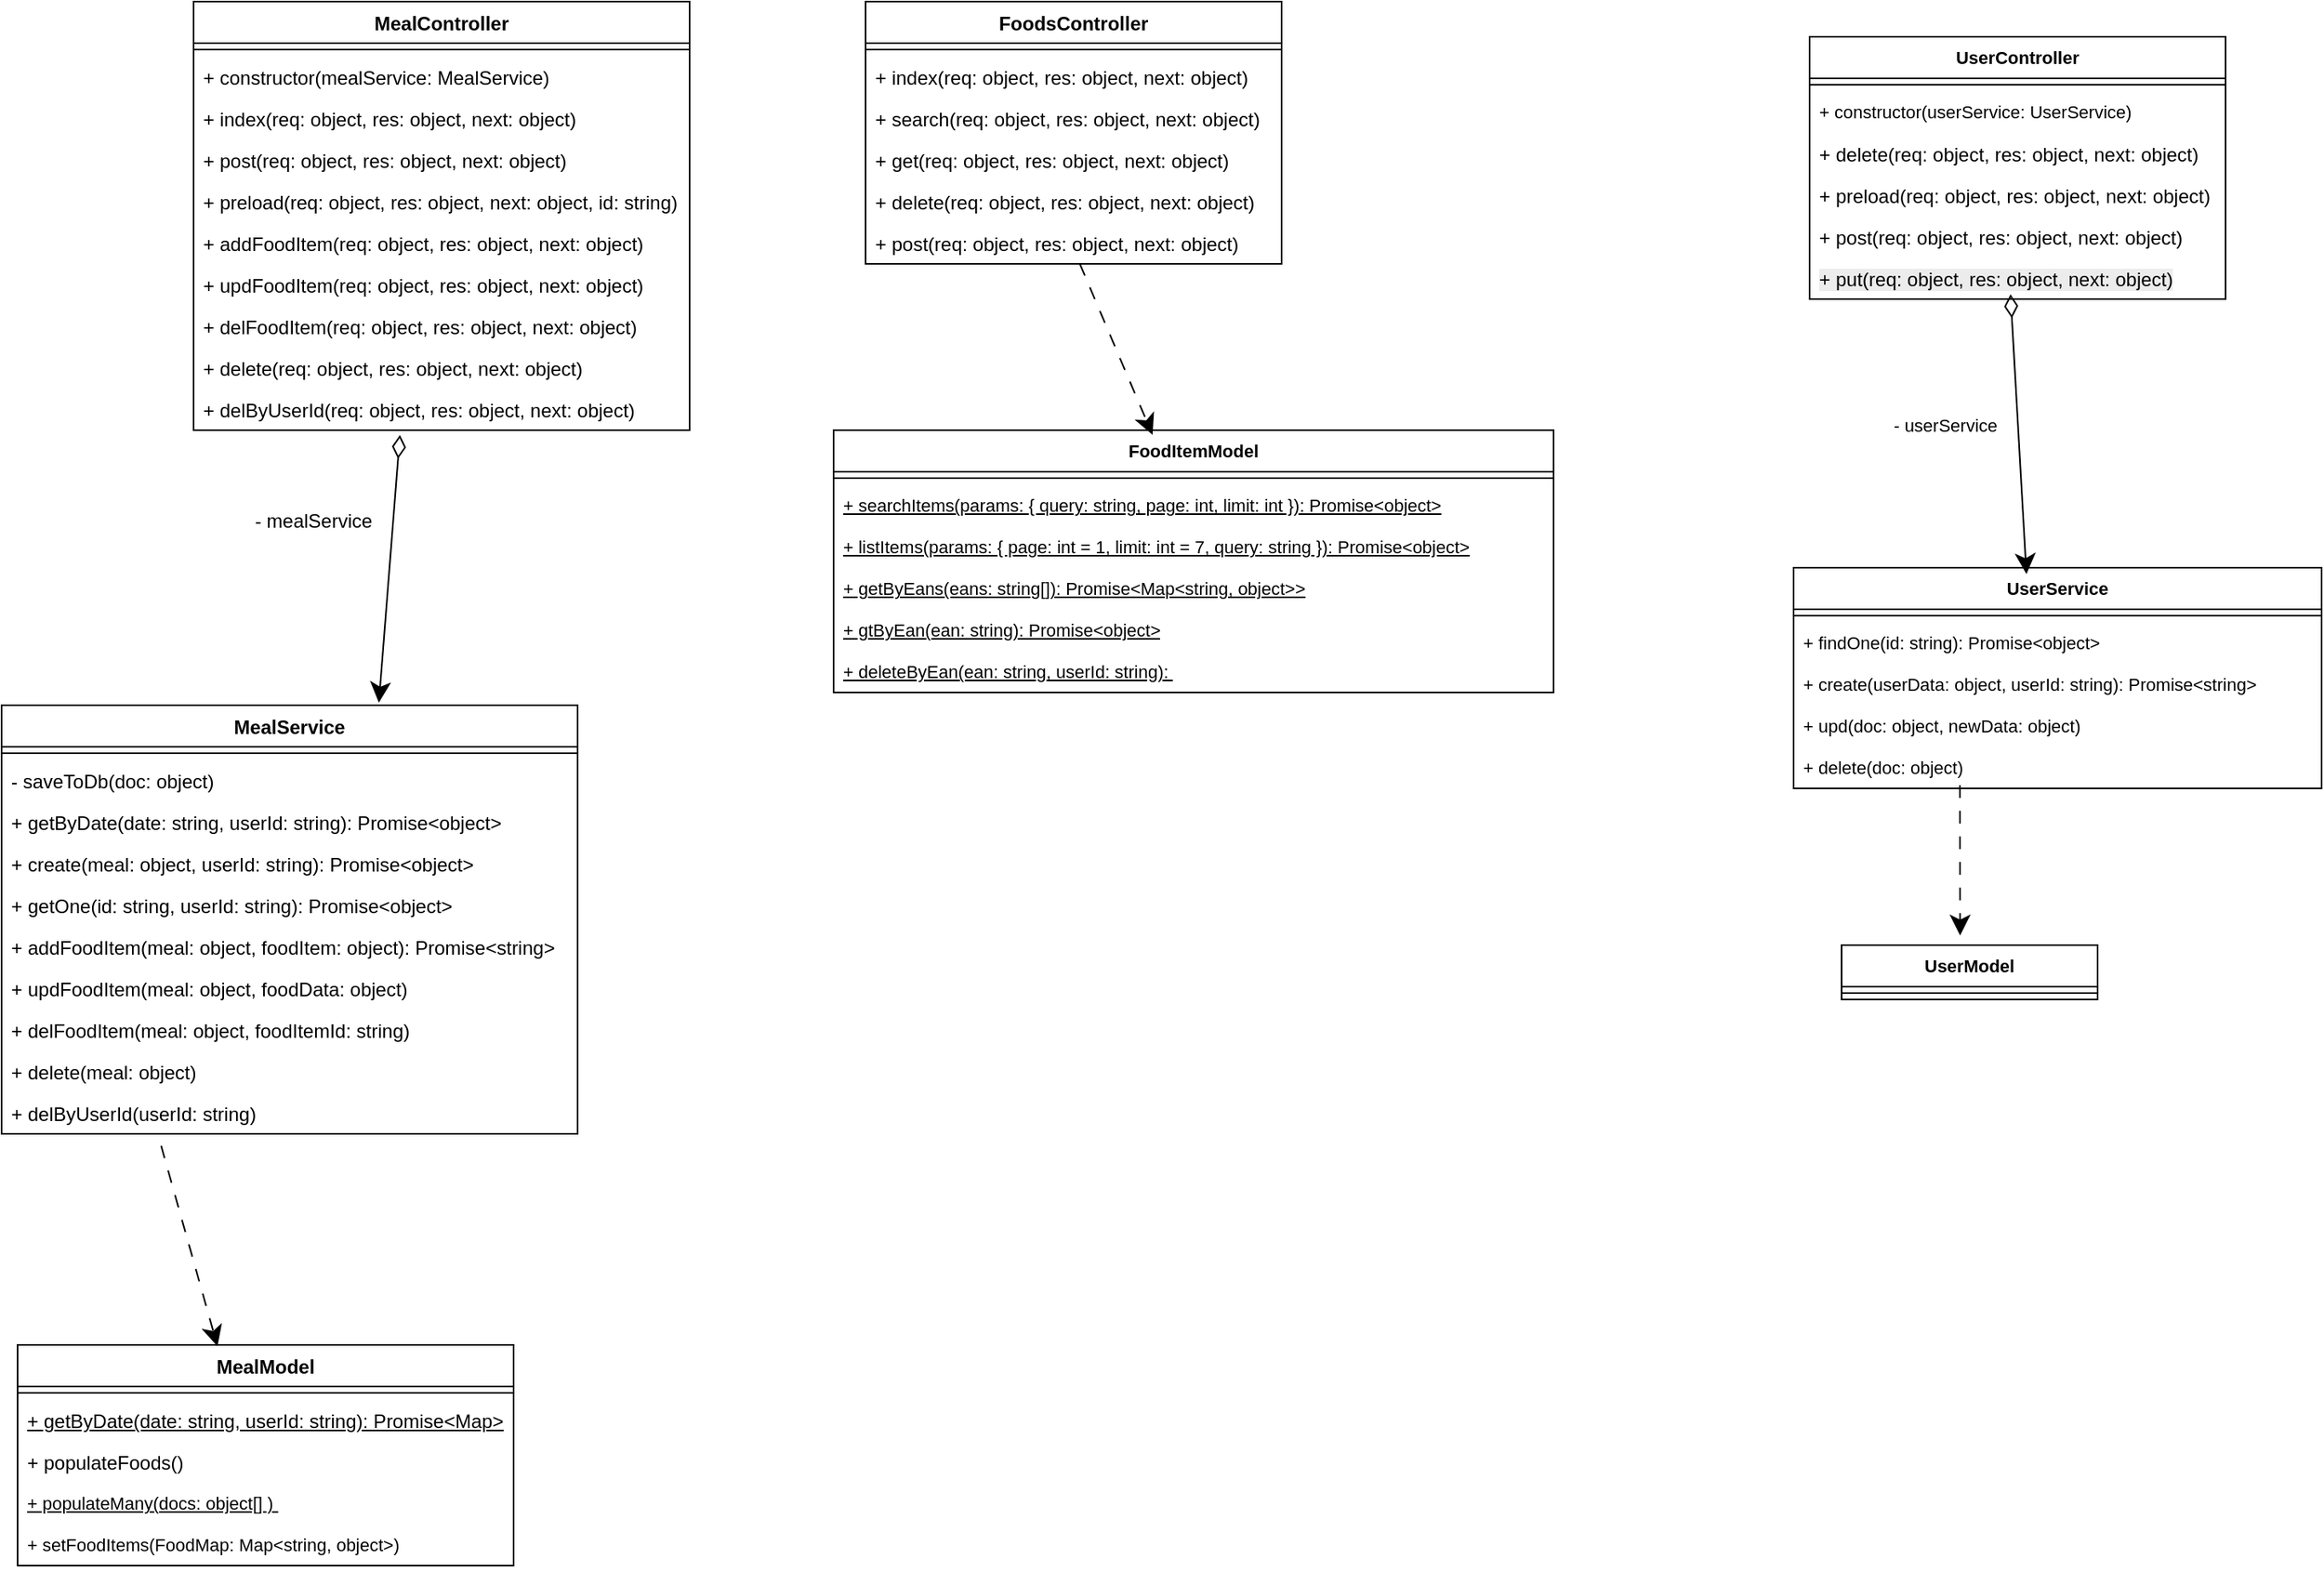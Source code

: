 <mxfile version="27.0.9">
  <diagram name="Page-1" id="KoFqzdJslg6KX45r8m5E">
    <mxGraphModel dx="1892" dy="722" grid="1" gridSize="10" guides="1" tooltips="1" connect="1" arrows="1" fold="1" page="1" pageScale="1" pageWidth="850" pageHeight="1100" math="0" shadow="0">
      <root>
        <mxCell id="0" />
        <mxCell id="1" parent="0" />
        <mxCell id="k1ClKUuIff0c8nzwRCDR-1" value="FoodsController" style="swimlane;fontStyle=1;align=center;verticalAlign=top;childLayout=stackLayout;horizontal=1;startSize=26;horizontalStack=0;resizeParent=1;resizeParentMax=0;resizeLast=0;collapsible=1;marginBottom=0;whiteSpace=wrap;html=1;" parent="1" vertex="1">
          <mxGeometry x="440" y="390" width="260" height="164" as="geometry" />
        </mxCell>
        <mxCell id="k1ClKUuIff0c8nzwRCDR-3" value="" style="line;strokeWidth=1;fillColor=none;align=left;verticalAlign=middle;spacingTop=-1;spacingLeft=3;spacingRight=3;rotatable=0;labelPosition=right;points=[];portConstraint=eastwest;strokeColor=inherit;" parent="k1ClKUuIff0c8nzwRCDR-1" vertex="1">
          <mxGeometry y="26" width="260" height="8" as="geometry" />
        </mxCell>
        <mxCell id="k1ClKUuIff0c8nzwRCDR-2" value="+ index(req: object, res: object, next: object)" style="text;strokeColor=none;fillColor=none;align=left;verticalAlign=top;spacingLeft=4;spacingRight=4;overflow=hidden;rotatable=0;points=[[0,0.5],[1,0.5]];portConstraint=eastwest;whiteSpace=wrap;html=1;" parent="k1ClKUuIff0c8nzwRCDR-1" vertex="1">
          <mxGeometry y="34" width="260" height="26" as="geometry" />
        </mxCell>
        <mxCell id="k1ClKUuIff0c8nzwRCDR-4" value="+ search(req: object, res: object, next: object)" style="text;strokeColor=none;fillColor=none;align=left;verticalAlign=top;spacingLeft=4;spacingRight=4;overflow=hidden;rotatable=0;points=[[0,0.5],[1,0.5]];portConstraint=eastwest;whiteSpace=wrap;html=1;" parent="k1ClKUuIff0c8nzwRCDR-1" vertex="1">
          <mxGeometry y="60" width="260" height="26" as="geometry" />
        </mxCell>
        <mxCell id="k1ClKUuIff0c8nzwRCDR-5" value="+ get(req: object, res: object, next: object)" style="text;strokeColor=none;fillColor=none;align=left;verticalAlign=top;spacingLeft=4;spacingRight=4;overflow=hidden;rotatable=0;points=[[0,0.5],[1,0.5]];portConstraint=eastwest;whiteSpace=wrap;html=1;" parent="k1ClKUuIff0c8nzwRCDR-1" vertex="1">
          <mxGeometry y="86" width="260" height="26" as="geometry" />
        </mxCell>
        <mxCell id="rwpt251jgGqlvAKZXRGl-3" value="+ delete(req: object, res: object, next: object)" style="text;strokeColor=none;fillColor=none;align=left;verticalAlign=top;spacingLeft=4;spacingRight=4;overflow=hidden;rotatable=0;points=[[0,0.5],[1,0.5]];portConstraint=eastwest;whiteSpace=wrap;html=1;" vertex="1" parent="k1ClKUuIff0c8nzwRCDR-1">
          <mxGeometry y="112" width="260" height="26" as="geometry" />
        </mxCell>
        <mxCell id="rwpt251jgGqlvAKZXRGl-4" value="+ post(req: object, res: object, next: object)" style="text;strokeColor=none;fillColor=none;align=left;verticalAlign=top;spacingLeft=4;spacingRight=4;overflow=hidden;rotatable=0;points=[[0,0.5],[1,0.5]];portConstraint=eastwest;whiteSpace=wrap;html=1;" vertex="1" parent="k1ClKUuIff0c8nzwRCDR-1">
          <mxGeometry y="138" width="260" height="26" as="geometry" />
        </mxCell>
        <mxCell id="k1ClKUuIff0c8nzwRCDR-6" value="MealController" style="swimlane;fontStyle=1;align=center;verticalAlign=top;childLayout=stackLayout;horizontal=1;startSize=26;horizontalStack=0;resizeParent=1;resizeParentMax=0;resizeLast=0;collapsible=1;marginBottom=0;whiteSpace=wrap;html=1;" parent="1" vertex="1">
          <mxGeometry x="20" y="390" width="310" height="268" as="geometry" />
        </mxCell>
        <mxCell id="k1ClKUuIff0c8nzwRCDR-8" value="" style="line;strokeWidth=1;fillColor=none;align=left;verticalAlign=middle;spacingTop=-1;spacingLeft=3;spacingRight=3;rotatable=0;labelPosition=right;points=[];portConstraint=eastwest;strokeColor=inherit;" parent="k1ClKUuIff0c8nzwRCDR-6" vertex="1">
          <mxGeometry y="26" width="310" height="8" as="geometry" />
        </mxCell>
        <mxCell id="k1ClKUuIff0c8nzwRCDR-7" value="+ constructor(mealService: MealService)" style="text;strokeColor=none;fillColor=none;align=left;verticalAlign=top;spacingLeft=4;spacingRight=4;overflow=hidden;rotatable=0;points=[[0,0.5],[1,0.5]];portConstraint=eastwest;whiteSpace=wrap;html=1;" parent="k1ClKUuIff0c8nzwRCDR-6" vertex="1">
          <mxGeometry y="34" width="310" height="26" as="geometry" />
        </mxCell>
        <mxCell id="k1ClKUuIff0c8nzwRCDR-9" value="+ index(req: object, res: object, next: object)" style="text;strokeColor=none;fillColor=none;align=left;verticalAlign=top;spacingLeft=4;spacingRight=4;overflow=hidden;rotatable=0;points=[[0,0.5],[1,0.5]];portConstraint=eastwest;whiteSpace=wrap;html=1;" parent="k1ClKUuIff0c8nzwRCDR-6" vertex="1">
          <mxGeometry y="60" width="310" height="26" as="geometry" />
        </mxCell>
        <mxCell id="k1ClKUuIff0c8nzwRCDR-16" value="+ post(req: object, res: object, next: object)" style="text;strokeColor=none;fillColor=none;align=left;verticalAlign=top;spacingLeft=4;spacingRight=4;overflow=hidden;rotatable=0;points=[[0,0.5],[1,0.5]];portConstraint=eastwest;whiteSpace=wrap;html=1;" parent="k1ClKUuIff0c8nzwRCDR-6" vertex="1">
          <mxGeometry y="86" width="310" height="26" as="geometry" />
        </mxCell>
        <mxCell id="k1ClKUuIff0c8nzwRCDR-17" value="+ preload(req: object, res: object, next: object, id: string)" style="text;strokeColor=none;fillColor=none;align=left;verticalAlign=top;spacingLeft=4;spacingRight=4;overflow=hidden;rotatable=0;points=[[0,0.5],[1,0.5]];portConstraint=eastwest;whiteSpace=wrap;html=1;" parent="k1ClKUuIff0c8nzwRCDR-6" vertex="1">
          <mxGeometry y="112" width="310" height="26" as="geometry" />
        </mxCell>
        <mxCell id="k1ClKUuIff0c8nzwRCDR-18" value="+ addFoodItem(req: object, res: object, next: object)" style="text;strokeColor=none;fillColor=none;align=left;verticalAlign=top;spacingLeft=4;spacingRight=4;overflow=hidden;rotatable=0;points=[[0,0.5],[1,0.5]];portConstraint=eastwest;whiteSpace=wrap;html=1;" parent="k1ClKUuIff0c8nzwRCDR-6" vertex="1">
          <mxGeometry y="138" width="310" height="26" as="geometry" />
        </mxCell>
        <mxCell id="k1ClKUuIff0c8nzwRCDR-19" value="+ updFoodItem(req: object, res: object, next: object)" style="text;strokeColor=none;fillColor=none;align=left;verticalAlign=top;spacingLeft=4;spacingRight=4;overflow=hidden;rotatable=0;points=[[0,0.5],[1,0.5]];portConstraint=eastwest;whiteSpace=wrap;html=1;" parent="k1ClKUuIff0c8nzwRCDR-6" vertex="1">
          <mxGeometry y="164" width="310" height="26" as="geometry" />
        </mxCell>
        <mxCell id="k1ClKUuIff0c8nzwRCDR-20" value="+ delFoodItem(req: object, res: object, next: object)" style="text;strokeColor=none;fillColor=none;align=left;verticalAlign=top;spacingLeft=4;spacingRight=4;overflow=hidden;rotatable=0;points=[[0,0.5],[1,0.5]];portConstraint=eastwest;whiteSpace=wrap;html=1;" parent="k1ClKUuIff0c8nzwRCDR-6" vertex="1">
          <mxGeometry y="190" width="310" height="26" as="geometry" />
        </mxCell>
        <mxCell id="k1ClKUuIff0c8nzwRCDR-21" value="+ delete(req: object, res: object, next: object)" style="text;strokeColor=none;fillColor=none;align=left;verticalAlign=top;spacingLeft=4;spacingRight=4;overflow=hidden;rotatable=0;points=[[0,0.5],[1,0.5]];portConstraint=eastwest;whiteSpace=wrap;html=1;" parent="k1ClKUuIff0c8nzwRCDR-6" vertex="1">
          <mxGeometry y="216" width="310" height="26" as="geometry" />
        </mxCell>
        <mxCell id="k1ClKUuIff0c8nzwRCDR-22" value="+ delByUserId(req: object, res: object, next: object)" style="text;strokeColor=none;fillColor=none;align=left;verticalAlign=top;spacingLeft=4;spacingRight=4;overflow=hidden;rotatable=0;points=[[0,0.5],[1,0.5]];portConstraint=eastwest;whiteSpace=wrap;html=1;" parent="k1ClKUuIff0c8nzwRCDR-6" vertex="1">
          <mxGeometry y="242" width="310" height="26" as="geometry" />
        </mxCell>
        <mxCell id="k1ClKUuIff0c8nzwRCDR-10" value="MealService" style="swimlane;fontStyle=1;align=center;verticalAlign=top;childLayout=stackLayout;horizontal=1;startSize=26;horizontalStack=0;resizeParent=1;resizeParentMax=0;resizeLast=0;collapsible=1;marginBottom=0;whiteSpace=wrap;html=1;" parent="1" vertex="1">
          <mxGeometry x="-100" y="830" width="360" height="268" as="geometry" />
        </mxCell>
        <mxCell id="k1ClKUuIff0c8nzwRCDR-12" value="" style="line;strokeWidth=1;fillColor=none;align=left;verticalAlign=middle;spacingTop=-1;spacingLeft=3;spacingRight=3;rotatable=0;labelPosition=right;points=[];portConstraint=eastwest;strokeColor=inherit;" parent="k1ClKUuIff0c8nzwRCDR-10" vertex="1">
          <mxGeometry y="26" width="360" height="8" as="geometry" />
        </mxCell>
        <mxCell id="k1ClKUuIff0c8nzwRCDR-13" value="- saveToDb(doc: object)" style="text;strokeColor=none;fillColor=none;align=left;verticalAlign=top;spacingLeft=4;spacingRight=4;overflow=hidden;rotatable=0;points=[[0,0.5],[1,0.5]];portConstraint=eastwest;whiteSpace=wrap;html=1;" parent="k1ClKUuIff0c8nzwRCDR-10" vertex="1">
          <mxGeometry y="34" width="360" height="26" as="geometry" />
        </mxCell>
        <mxCell id="k1ClKUuIff0c8nzwRCDR-11" value="+ getByDate(date: string, userId: string): Promise&amp;lt;object&amp;gt;" style="text;strokeColor=none;fillColor=none;align=left;verticalAlign=top;spacingLeft=4;spacingRight=4;overflow=hidden;rotatable=0;points=[[0,0.5],[1,0.5]];portConstraint=eastwest;whiteSpace=wrap;html=1;" parent="k1ClKUuIff0c8nzwRCDR-10" vertex="1">
          <mxGeometry y="60" width="360" height="26" as="geometry" />
        </mxCell>
        <mxCell id="k1ClKUuIff0c8nzwRCDR-23" value="+ create(meal: object, userId: string): Promise&amp;lt;object&amp;gt;" style="text;strokeColor=none;fillColor=none;align=left;verticalAlign=top;spacingLeft=4;spacingRight=4;overflow=hidden;rotatable=0;points=[[0,0.5],[1,0.5]];portConstraint=eastwest;whiteSpace=wrap;html=1;" parent="k1ClKUuIff0c8nzwRCDR-10" vertex="1">
          <mxGeometry y="86" width="360" height="26" as="geometry" />
        </mxCell>
        <mxCell id="k1ClKUuIff0c8nzwRCDR-24" value="+ getOne(id: string, userId: string): Promise&amp;lt;object&amp;gt;" style="text;strokeColor=none;fillColor=none;align=left;verticalAlign=top;spacingLeft=4;spacingRight=4;overflow=hidden;rotatable=0;points=[[0,0.5],[1,0.5]];portConstraint=eastwest;whiteSpace=wrap;html=1;" parent="k1ClKUuIff0c8nzwRCDR-10" vertex="1">
          <mxGeometry y="112" width="360" height="26" as="geometry" />
        </mxCell>
        <mxCell id="k1ClKUuIff0c8nzwRCDR-25" value="+ addFoodItem(meal: object, foodItem: object): Promise&amp;lt;string&amp;gt;" style="text;strokeColor=none;fillColor=none;align=left;verticalAlign=top;spacingLeft=4;spacingRight=4;overflow=hidden;rotatable=0;points=[[0,0.5],[1,0.5]];portConstraint=eastwest;whiteSpace=wrap;html=1;" parent="k1ClKUuIff0c8nzwRCDR-10" vertex="1">
          <mxGeometry y="138" width="360" height="26" as="geometry" />
        </mxCell>
        <mxCell id="k1ClKUuIff0c8nzwRCDR-26" value="+ updFoodItem(meal: object, foodData: object)" style="text;strokeColor=none;fillColor=none;align=left;verticalAlign=top;spacingLeft=4;spacingRight=4;overflow=hidden;rotatable=0;points=[[0,0.5],[1,0.5]];portConstraint=eastwest;whiteSpace=wrap;html=1;" parent="k1ClKUuIff0c8nzwRCDR-10" vertex="1">
          <mxGeometry y="164" width="360" height="26" as="geometry" />
        </mxCell>
        <mxCell id="k1ClKUuIff0c8nzwRCDR-27" value="+ delFoodItem(meal: object, foodItemId: string)" style="text;strokeColor=none;fillColor=none;align=left;verticalAlign=top;spacingLeft=4;spacingRight=4;overflow=hidden;rotatable=0;points=[[0,0.5],[1,0.5]];portConstraint=eastwest;whiteSpace=wrap;html=1;" parent="k1ClKUuIff0c8nzwRCDR-10" vertex="1">
          <mxGeometry y="190" width="360" height="26" as="geometry" />
        </mxCell>
        <mxCell id="k1ClKUuIff0c8nzwRCDR-28" value="+ delete(meal: object)" style="text;strokeColor=none;fillColor=none;align=left;verticalAlign=top;spacingLeft=4;spacingRight=4;overflow=hidden;rotatable=0;points=[[0,0.5],[1,0.5]];portConstraint=eastwest;whiteSpace=wrap;html=1;" parent="k1ClKUuIff0c8nzwRCDR-10" vertex="1">
          <mxGeometry y="216" width="360" height="26" as="geometry" />
        </mxCell>
        <mxCell id="k1ClKUuIff0c8nzwRCDR-29" value="+ delByUserId(userId: string)" style="text;strokeColor=none;fillColor=none;align=left;verticalAlign=top;spacingLeft=4;spacingRight=4;overflow=hidden;rotatable=0;points=[[0,0.5],[1,0.5]];portConstraint=eastwest;whiteSpace=wrap;html=1;" parent="k1ClKUuIff0c8nzwRCDR-10" vertex="1">
          <mxGeometry y="242" width="360" height="26" as="geometry" />
        </mxCell>
        <mxCell id="k1ClKUuIff0c8nzwRCDR-14" style="rounded=0;orthogonalLoop=1;jettySize=auto;html=1;exitX=0.416;exitY=1.115;exitDx=0;exitDy=0;entryX=0.655;entryY=-0.006;entryDx=0;entryDy=0;exitPerimeter=0;startArrow=diamondThin;startFill=0;endSize=10;startSize=12;entryPerimeter=0;" parent="1" source="k1ClKUuIff0c8nzwRCDR-22" target="k1ClKUuIff0c8nzwRCDR-10" edge="1">
          <mxGeometry relative="1" as="geometry" />
        </mxCell>
        <mxCell id="k1ClKUuIff0c8nzwRCDR-15" value="- mealService" style="text;html=1;align=center;verticalAlign=middle;whiteSpace=wrap;rounded=0;" parent="1" vertex="1">
          <mxGeometry x="50" y="700" width="90" height="30" as="geometry" />
        </mxCell>
        <mxCell id="k1ClKUuIff0c8nzwRCDR-30" value="MealModel" style="swimlane;fontStyle=1;align=center;verticalAlign=top;childLayout=stackLayout;horizontal=1;startSize=26;horizontalStack=0;resizeParent=1;resizeParentMax=0;resizeLast=0;collapsible=1;marginBottom=0;whiteSpace=wrap;html=1;" parent="1" vertex="1">
          <mxGeometry x="-90" y="1230" width="310" height="138" as="geometry" />
        </mxCell>
        <mxCell id="k1ClKUuIff0c8nzwRCDR-32" value="" style="line;strokeWidth=1;fillColor=none;align=left;verticalAlign=middle;spacingTop=-1;spacingLeft=3;spacingRight=3;rotatable=0;labelPosition=right;points=[];portConstraint=eastwest;strokeColor=inherit;" parent="k1ClKUuIff0c8nzwRCDR-30" vertex="1">
          <mxGeometry y="26" width="310" height="8" as="geometry" />
        </mxCell>
        <mxCell id="k1ClKUuIff0c8nzwRCDR-33" value="+ getByDate(date: string, userId: string): Promise&amp;lt;Map&amp;gt;" style="text;strokeColor=none;fillColor=none;align=left;verticalAlign=top;spacingLeft=4;spacingRight=4;overflow=hidden;rotatable=0;points=[[0,0.5],[1,0.5]];portConstraint=eastwest;whiteSpace=wrap;html=1;fontStyle=4" parent="k1ClKUuIff0c8nzwRCDR-30" vertex="1">
          <mxGeometry y="34" width="310" height="26" as="geometry" />
        </mxCell>
        <mxCell id="k1ClKUuIff0c8nzwRCDR-31" value="+ populateFoods()" style="text;strokeColor=none;fillColor=none;align=left;verticalAlign=top;spacingLeft=4;spacingRight=4;overflow=hidden;rotatable=0;points=[[0,0.5],[1,0.5]];portConstraint=eastwest;whiteSpace=wrap;html=1;" parent="k1ClKUuIff0c8nzwRCDR-30" vertex="1">
          <mxGeometry y="60" width="310" height="26" as="geometry" />
        </mxCell>
        <mxCell id="k1ClKUuIff0c8nzwRCDR-35" value="+ populateMany(docs: object[] )&amp;nbsp;" style="text;strokeColor=none;fillColor=none;align=left;verticalAlign=top;spacingLeft=4;spacingRight=4;overflow=hidden;rotatable=0;points=[[0,0.5],[1,0.5]];portConstraint=eastwest;whiteSpace=wrap;html=1;fontFamily=Helvetica;fontSize=11;fontColor=default;labelBackgroundColor=default;fontStyle=4" parent="k1ClKUuIff0c8nzwRCDR-30" vertex="1">
          <mxGeometry y="86" width="310" height="26" as="geometry" />
        </mxCell>
        <mxCell id="k1ClKUuIff0c8nzwRCDR-36" value="+ setFoodItems(FoodMap: Map&amp;lt;string, object&amp;gt;)" style="text;strokeColor=none;fillColor=none;align=left;verticalAlign=top;spacingLeft=4;spacingRight=4;overflow=hidden;rotatable=0;points=[[0,0.5],[1,0.5]];portConstraint=eastwest;whiteSpace=wrap;html=1;fontFamily=Helvetica;fontSize=11;fontColor=default;labelBackgroundColor=default;" parent="k1ClKUuIff0c8nzwRCDR-30" vertex="1">
          <mxGeometry y="112" width="310" height="26" as="geometry" />
        </mxCell>
        <mxCell id="k1ClKUuIff0c8nzwRCDR-34" style="edgeStyle=none;shape=connector;rounded=0;orthogonalLoop=1;jettySize=auto;html=1;exitX=0.277;exitY=1.288;exitDx=0;exitDy=0;entryX=0.403;entryY=0.006;entryDx=0;entryDy=0;entryPerimeter=0;strokeColor=default;align=center;verticalAlign=middle;fontFamily=Helvetica;fontSize=11;fontColor=default;labelBackgroundColor=default;startArrow=none;startFill=0;startSize=12;endArrow=classic;endSize=10;dashed=1;dashPattern=8 8;exitPerimeter=0;" parent="1" source="k1ClKUuIff0c8nzwRCDR-29" target="k1ClKUuIff0c8nzwRCDR-30" edge="1">
          <mxGeometry relative="1" as="geometry" />
        </mxCell>
        <mxCell id="k1ClKUuIff0c8nzwRCDR-37" value="FoodItemModel" style="swimlane;fontStyle=1;align=center;verticalAlign=top;childLayout=stackLayout;horizontal=1;startSize=26;horizontalStack=0;resizeParent=1;resizeParentMax=0;resizeLast=0;collapsible=1;marginBottom=0;whiteSpace=wrap;html=1;fontFamily=Helvetica;fontSize=11;fontColor=default;labelBackgroundColor=default;" parent="1" vertex="1">
          <mxGeometry x="420" y="658" width="450" height="164" as="geometry" />
        </mxCell>
        <mxCell id="k1ClKUuIff0c8nzwRCDR-39" value="" style="line;strokeWidth=1;fillColor=none;align=left;verticalAlign=middle;spacingTop=-1;spacingLeft=3;spacingRight=3;rotatable=0;labelPosition=right;points=[];portConstraint=eastwest;strokeColor=inherit;fontFamily=Helvetica;fontSize=11;fontColor=default;labelBackgroundColor=default;" parent="k1ClKUuIff0c8nzwRCDR-37" vertex="1">
          <mxGeometry y="26" width="450" height="8" as="geometry" />
        </mxCell>
        <mxCell id="k1ClKUuIff0c8nzwRCDR-40" value="+ searchItems(params: { query: string, page: int, limit: int }): Promise&amp;lt;object&amp;gt;" style="text;strokeColor=none;fillColor=none;align=left;verticalAlign=top;spacingLeft=4;spacingRight=4;overflow=hidden;rotatable=0;points=[[0,0.5],[1,0.5]];portConstraint=eastwest;whiteSpace=wrap;html=1;fontFamily=Helvetica;fontSize=11;fontColor=default;labelBackgroundColor=default;fontStyle=4" parent="k1ClKUuIff0c8nzwRCDR-37" vertex="1">
          <mxGeometry y="34" width="450" height="26" as="geometry" />
        </mxCell>
        <mxCell id="k1ClKUuIff0c8nzwRCDR-41" value="+ listItems(params: { page: int = 1, limit: int = 7, query: string&amp;nbsp;}): Promise&amp;lt;object&amp;gt;" style="text;strokeColor=none;fillColor=none;align=left;verticalAlign=top;spacingLeft=4;spacingRight=4;overflow=hidden;rotatable=0;points=[[0,0.5],[1,0.5]];portConstraint=eastwest;whiteSpace=wrap;html=1;fontFamily=Helvetica;fontSize=11;fontColor=default;labelBackgroundColor=default;fontStyle=4" parent="k1ClKUuIff0c8nzwRCDR-37" vertex="1">
          <mxGeometry y="60" width="450" height="26" as="geometry" />
        </mxCell>
        <mxCell id="k1ClKUuIff0c8nzwRCDR-42" value="&lt;u&gt;+ getByEans(eans: string[]): Promise&amp;lt;Map&amp;lt;string, object&amp;gt;&amp;gt;&lt;/u&gt;" style="text;strokeColor=none;fillColor=none;align=left;verticalAlign=top;spacingLeft=4;spacingRight=4;overflow=hidden;rotatable=0;points=[[0,0.5],[1,0.5]];portConstraint=eastwest;whiteSpace=wrap;html=1;fontFamily=Helvetica;fontSize=11;fontColor=default;labelBackgroundColor=default;" parent="k1ClKUuIff0c8nzwRCDR-37" vertex="1">
          <mxGeometry y="86" width="450" height="26" as="geometry" />
        </mxCell>
        <mxCell id="k1ClKUuIff0c8nzwRCDR-38" value="&lt;u&gt;+ gtByEan(ean: string): Promise&amp;lt;object&amp;gt;&lt;/u&gt;" style="text;strokeColor=none;fillColor=none;align=left;verticalAlign=top;spacingLeft=4;spacingRight=4;overflow=hidden;rotatable=0;points=[[0,0.5],[1,0.5]];portConstraint=eastwest;whiteSpace=wrap;html=1;fontFamily=Helvetica;fontSize=11;fontColor=default;labelBackgroundColor=default;" parent="k1ClKUuIff0c8nzwRCDR-37" vertex="1">
          <mxGeometry y="112" width="450" height="26" as="geometry" />
        </mxCell>
        <mxCell id="rwpt251jgGqlvAKZXRGl-2" value="&lt;u&gt;+ deleteByEan(ean: string, userId: string):&amp;nbsp;&lt;/u&gt;" style="text;strokeColor=none;fillColor=none;align=left;verticalAlign=top;spacingLeft=4;spacingRight=4;overflow=hidden;rotatable=0;points=[[0,0.5],[1,0.5]];portConstraint=eastwest;whiteSpace=wrap;html=1;fontFamily=Helvetica;fontSize=11;fontColor=default;labelBackgroundColor=default;" vertex="1" parent="k1ClKUuIff0c8nzwRCDR-37">
          <mxGeometry y="138" width="450" height="26" as="geometry" />
        </mxCell>
        <mxCell id="k1ClKUuIff0c8nzwRCDR-43" style="edgeStyle=none;shape=connector;rounded=0;orthogonalLoop=1;jettySize=auto;html=1;exitX=0.515;exitY=1;exitDx=0;exitDy=0;entryX=0.443;entryY=0.018;entryDx=0;entryDy=0;entryPerimeter=0;strokeColor=default;align=center;verticalAlign=middle;fontFamily=Helvetica;fontSize=11;fontColor=default;labelBackgroundColor=default;startArrow=none;startFill=0;startSize=12;endArrow=classic;endSize=10;exitPerimeter=0;dashed=1;dashPattern=8 8;" parent="1" source="rwpt251jgGqlvAKZXRGl-4" target="k1ClKUuIff0c8nzwRCDR-37" edge="1">
          <mxGeometry relative="1" as="geometry" />
        </mxCell>
        <mxCell id="k1ClKUuIff0c8nzwRCDR-44" value="UserController" style="swimlane;fontStyle=1;align=center;verticalAlign=top;childLayout=stackLayout;horizontal=1;startSize=26;horizontalStack=0;resizeParent=1;resizeParentMax=0;resizeLast=0;collapsible=1;marginBottom=0;whiteSpace=wrap;html=1;fontFamily=Helvetica;fontSize=11;fontColor=default;labelBackgroundColor=default;" parent="1" vertex="1">
          <mxGeometry x="1030" y="412" width="260" height="164" as="geometry" />
        </mxCell>
        <mxCell id="k1ClKUuIff0c8nzwRCDR-46" value="" style="line;strokeWidth=1;fillColor=none;align=left;verticalAlign=middle;spacingTop=-1;spacingLeft=3;spacingRight=3;rotatable=0;labelPosition=right;points=[];portConstraint=eastwest;strokeColor=inherit;fontFamily=Helvetica;fontSize=11;fontColor=default;labelBackgroundColor=default;" parent="k1ClKUuIff0c8nzwRCDR-44" vertex="1">
          <mxGeometry y="26" width="260" height="8" as="geometry" />
        </mxCell>
        <mxCell id="k1ClKUuIff0c8nzwRCDR-47" value="+ constructor(userService: UserService)" style="text;strokeColor=none;fillColor=none;align=left;verticalAlign=top;spacingLeft=4;spacingRight=4;overflow=hidden;rotatable=0;points=[[0,0.5],[1,0.5]];portConstraint=eastwest;whiteSpace=wrap;html=1;fontFamily=Helvetica;fontSize=11;fontColor=default;labelBackgroundColor=default;" parent="k1ClKUuIff0c8nzwRCDR-44" vertex="1">
          <mxGeometry y="34" width="260" height="26" as="geometry" />
        </mxCell>
        <mxCell id="k1ClKUuIff0c8nzwRCDR-48" value="+ delete(req: object, res: object, next: object)" style="text;strokeColor=none;fillColor=none;align=left;verticalAlign=top;spacingLeft=4;spacingRight=4;overflow=hidden;rotatable=0;points=[[0,0.5],[1,0.5]];portConstraint=eastwest;whiteSpace=wrap;html=1;" parent="k1ClKUuIff0c8nzwRCDR-44" vertex="1">
          <mxGeometry y="60" width="260" height="26" as="geometry" />
        </mxCell>
        <mxCell id="k1ClKUuIff0c8nzwRCDR-49" value="+ preload(req: object, res: object, next: object)" style="text;strokeColor=none;fillColor=none;align=left;verticalAlign=top;spacingLeft=4;spacingRight=4;overflow=hidden;rotatable=0;points=[[0,0.5],[1,0.5]];portConstraint=eastwest;whiteSpace=wrap;html=1;" parent="k1ClKUuIff0c8nzwRCDR-44" vertex="1">
          <mxGeometry y="86" width="260" height="26" as="geometry" />
        </mxCell>
        <mxCell id="k1ClKUuIff0c8nzwRCDR-50" value="+ post(req: object, res: object, next: object)" style="text;strokeColor=none;fillColor=none;align=left;verticalAlign=top;spacingLeft=4;spacingRight=4;overflow=hidden;rotatable=0;points=[[0,0.5],[1,0.5]];portConstraint=eastwest;whiteSpace=wrap;html=1;" parent="k1ClKUuIff0c8nzwRCDR-44" vertex="1">
          <mxGeometry y="112" width="260" height="26" as="geometry" />
        </mxCell>
        <mxCell id="k1ClKUuIff0c8nzwRCDR-45" value="&lt;span style=&quot;font-size: 12px; background-color: rgb(236, 236, 236);&quot;&gt;+ put(req: object, res: object, next: object)&lt;/span&gt;" style="text;strokeColor=none;fillColor=none;align=left;verticalAlign=top;spacingLeft=4;spacingRight=4;overflow=hidden;rotatable=0;points=[[0,0.5],[1,0.5]];portConstraint=eastwest;whiteSpace=wrap;html=1;fontFamily=Helvetica;fontSize=11;fontColor=default;labelBackgroundColor=default;" parent="k1ClKUuIff0c8nzwRCDR-44" vertex="1">
          <mxGeometry y="138" width="260" height="26" as="geometry" />
        </mxCell>
        <mxCell id="k1ClKUuIff0c8nzwRCDR-51" value="UserService" style="swimlane;fontStyle=1;align=center;verticalAlign=top;childLayout=stackLayout;horizontal=1;startSize=26;horizontalStack=0;resizeParent=1;resizeParentMax=0;resizeLast=0;collapsible=1;marginBottom=0;whiteSpace=wrap;html=1;fontFamily=Helvetica;fontSize=11;fontColor=default;labelBackgroundColor=default;" parent="1" vertex="1">
          <mxGeometry x="1020" y="744" width="330" height="138" as="geometry" />
        </mxCell>
        <mxCell id="k1ClKUuIff0c8nzwRCDR-53" value="" style="line;strokeWidth=1;fillColor=none;align=left;verticalAlign=middle;spacingTop=-1;spacingLeft=3;spacingRight=3;rotatable=0;labelPosition=right;points=[];portConstraint=eastwest;strokeColor=inherit;fontFamily=Helvetica;fontSize=11;fontColor=default;labelBackgroundColor=default;" parent="k1ClKUuIff0c8nzwRCDR-51" vertex="1">
          <mxGeometry y="26" width="330" height="8" as="geometry" />
        </mxCell>
        <mxCell id="k1ClKUuIff0c8nzwRCDR-54" value="+ findOne(id: string): Promise&amp;lt;object&amp;gt;" style="text;strokeColor=none;fillColor=none;align=left;verticalAlign=top;spacingLeft=4;spacingRight=4;overflow=hidden;rotatable=0;points=[[0,0.5],[1,0.5]];portConstraint=eastwest;whiteSpace=wrap;html=1;fontFamily=Helvetica;fontSize=11;fontColor=default;labelBackgroundColor=default;" parent="k1ClKUuIff0c8nzwRCDR-51" vertex="1">
          <mxGeometry y="34" width="330" height="26" as="geometry" />
        </mxCell>
        <mxCell id="k1ClKUuIff0c8nzwRCDR-52" value="+ create(userData: object, userId: string): Promise&amp;lt;string&amp;gt;" style="text;strokeColor=none;fillColor=none;align=left;verticalAlign=top;spacingLeft=4;spacingRight=4;overflow=hidden;rotatable=0;points=[[0,0.5],[1,0.5]];portConstraint=eastwest;whiteSpace=wrap;html=1;fontFamily=Helvetica;fontSize=11;fontColor=default;labelBackgroundColor=default;" parent="k1ClKUuIff0c8nzwRCDR-51" vertex="1">
          <mxGeometry y="60" width="330" height="26" as="geometry" />
        </mxCell>
        <mxCell id="k1ClKUuIff0c8nzwRCDR-57" value="+ upd(doc: object, newData: object)" style="text;strokeColor=none;fillColor=none;align=left;verticalAlign=top;spacingLeft=4;spacingRight=4;overflow=hidden;rotatable=0;points=[[0,0.5],[1,0.5]];portConstraint=eastwest;whiteSpace=wrap;html=1;fontFamily=Helvetica;fontSize=11;fontColor=default;labelBackgroundColor=default;" parent="k1ClKUuIff0c8nzwRCDR-51" vertex="1">
          <mxGeometry y="86" width="330" height="26" as="geometry" />
        </mxCell>
        <mxCell id="k1ClKUuIff0c8nzwRCDR-58" value="+ delete(doc: object)" style="text;strokeColor=none;fillColor=none;align=left;verticalAlign=top;spacingLeft=4;spacingRight=4;overflow=hidden;rotatable=0;points=[[0,0.5],[1,0.5]];portConstraint=eastwest;whiteSpace=wrap;html=1;fontFamily=Helvetica;fontSize=11;fontColor=default;labelBackgroundColor=default;" parent="k1ClKUuIff0c8nzwRCDR-51" vertex="1">
          <mxGeometry y="112" width="330" height="26" as="geometry" />
        </mxCell>
        <mxCell id="k1ClKUuIff0c8nzwRCDR-55" style="edgeStyle=none;shape=connector;rounded=0;orthogonalLoop=1;jettySize=auto;html=1;exitX=0.483;exitY=0.885;exitDx=0;exitDy=0;entryX=0.441;entryY=0.029;entryDx=0;entryDy=0;entryPerimeter=0;strokeColor=default;align=center;verticalAlign=middle;fontFamily=Helvetica;fontSize=11;fontColor=default;labelBackgroundColor=default;startArrow=diamondThin;startFill=0;startSize=12;endArrow=classic;endSize=10;exitPerimeter=0;" parent="1" source="k1ClKUuIff0c8nzwRCDR-45" target="k1ClKUuIff0c8nzwRCDR-51" edge="1">
          <mxGeometry relative="1" as="geometry" />
        </mxCell>
        <mxCell id="k1ClKUuIff0c8nzwRCDR-56" value="- userService" style="text;html=1;align=center;verticalAlign=middle;whiteSpace=wrap;rounded=0;fontFamily=Helvetica;fontSize=11;fontColor=default;labelBackgroundColor=default;" parent="1" vertex="1">
          <mxGeometry x="1070" y="640" width="90" height="30" as="geometry" />
        </mxCell>
        <mxCell id="k1ClKUuIff0c8nzwRCDR-59" value="UserModel" style="swimlane;fontStyle=1;align=center;verticalAlign=top;childLayout=stackLayout;horizontal=1;startSize=26;horizontalStack=0;resizeParent=1;resizeParentMax=0;resizeLast=0;collapsible=1;marginBottom=0;whiteSpace=wrap;html=1;fontFamily=Helvetica;fontSize=11;fontColor=default;labelBackgroundColor=default;" parent="1" vertex="1">
          <mxGeometry x="1050" y="980" width="160" height="34" as="geometry" />
        </mxCell>
        <mxCell id="k1ClKUuIff0c8nzwRCDR-61" value="" style="line;strokeWidth=1;fillColor=none;align=left;verticalAlign=middle;spacingTop=-1;spacingLeft=3;spacingRight=3;rotatable=0;labelPosition=right;points=[];portConstraint=eastwest;strokeColor=inherit;fontFamily=Helvetica;fontSize=11;fontColor=default;labelBackgroundColor=default;" parent="k1ClKUuIff0c8nzwRCDR-59" vertex="1">
          <mxGeometry y="26" width="160" height="8" as="geometry" />
        </mxCell>
        <mxCell id="k1ClKUuIff0c8nzwRCDR-63" style="edgeStyle=none;shape=connector;rounded=0;orthogonalLoop=1;jettySize=auto;html=1;entryX=0.463;entryY=-0.176;entryDx=0;entryDy=0;entryPerimeter=0;strokeColor=default;align=center;verticalAlign=middle;fontFamily=Helvetica;fontSize=11;fontColor=default;labelBackgroundColor=default;startArrow=none;startFill=0;startSize=12;endArrow=classic;endSize=10;exitX=0.315;exitY=0.923;exitDx=0;exitDy=0;exitPerimeter=0;dashed=1;dashPattern=8 8;" parent="1" source="k1ClKUuIff0c8nzwRCDR-58" target="k1ClKUuIff0c8nzwRCDR-59" edge="1">
          <mxGeometry relative="1" as="geometry">
            <mxPoint x="1127" y="890" as="sourcePoint" />
          </mxGeometry>
        </mxCell>
      </root>
    </mxGraphModel>
  </diagram>
</mxfile>
